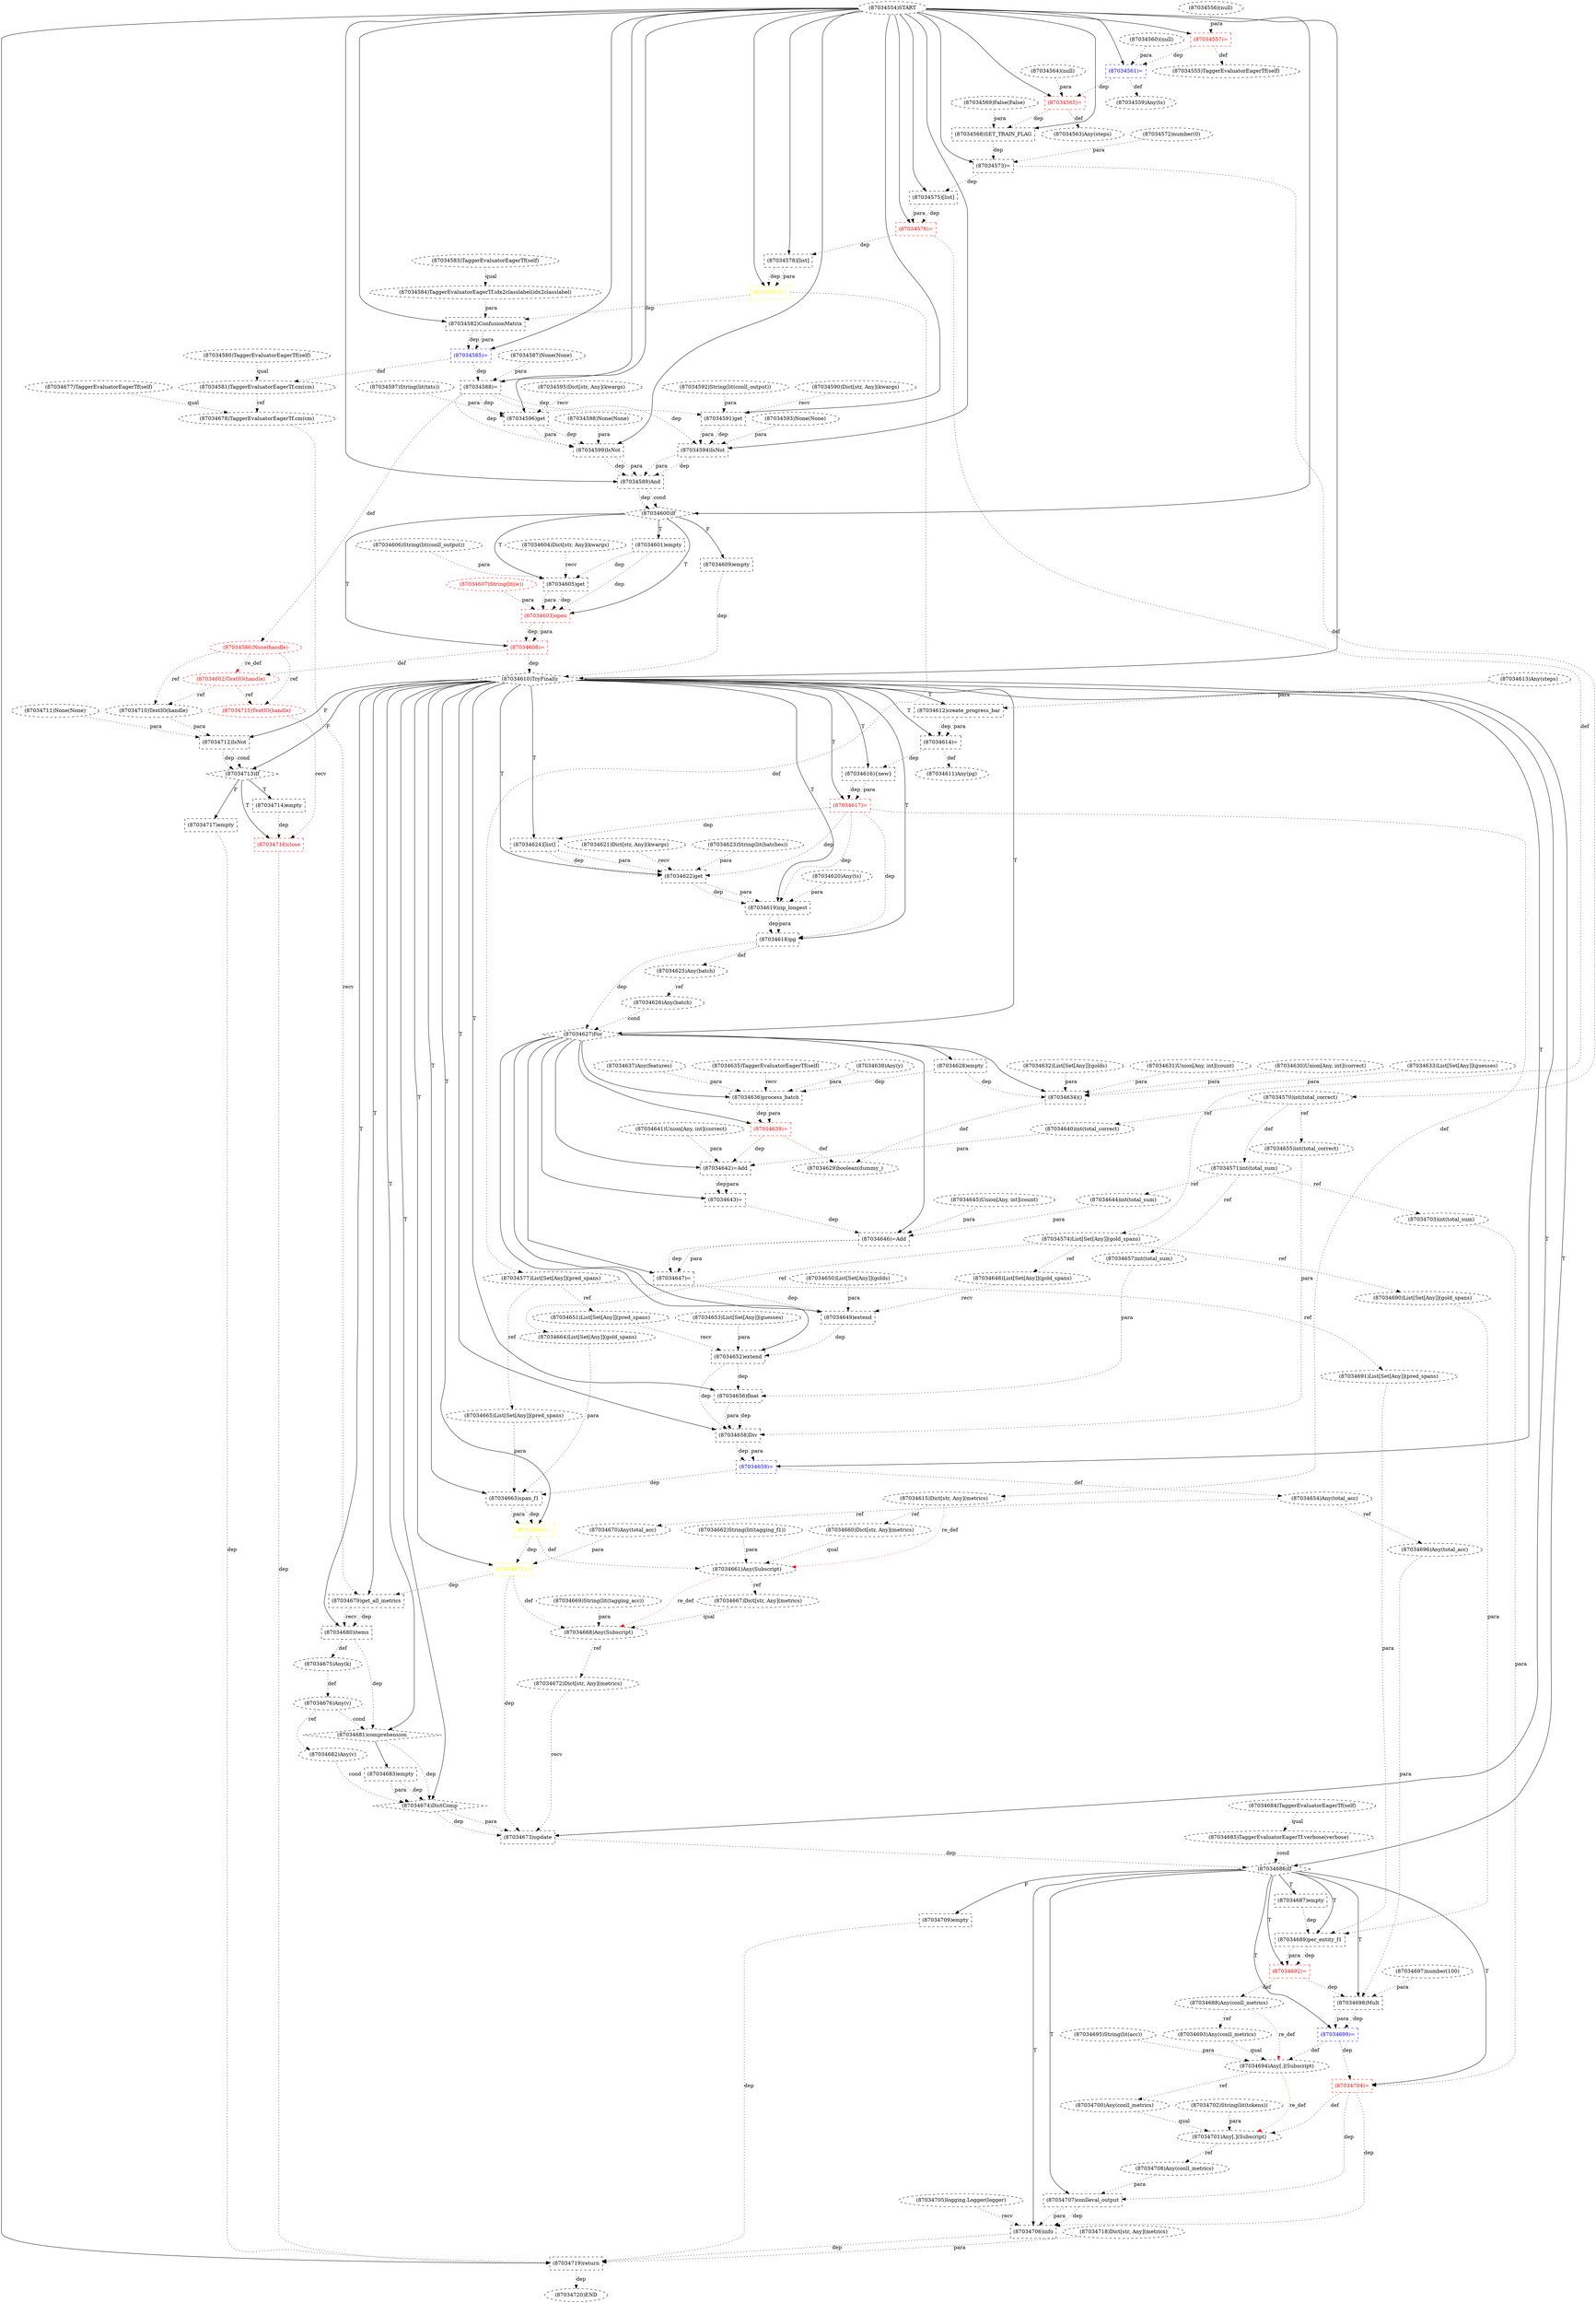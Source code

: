 digraph G {
1 [label="(87034709)empty" shape=box style=dashed]
2 [label="(87034637)Any(features)" shape=ellipse style=dashed]
3 [label="(87034604)Dict[str, Any](kwargs)" shape=ellipse style=dashed]
4 [label="(87034700)Any(conll_metrics)" shape=ellipse style=dashed]
5 [label="(87034625)Any(batch)" shape=ellipse style=dashed]
6 [label="(87034687)empty" shape=box style=dashed]
7 [label="(87034613)Any(steps)" shape=ellipse style=dashed]
8 [label="(87034720)END" style=dashed]
9 [label="(87034580)TaggerEvaluatorEagerTf(self)" shape=ellipse style=dashed]
10 [label="(87034650)List[Set[Any]](golds)" shape=ellipse style=dashed]
11 [label="(87034674)DictComp" shape=diamond style=dashed]
12 [label="(87034707)conlleval_output" shape=box style=dashed]
13 [label="(87034609)empty" shape=box style=dashed]
14 [label="(87034559)Any(ts)" shape=ellipse style=dashed]
15 [label="(87034601)empty" shape=box style=dashed]
16 [label="(87034698)Mult" shape=box style=dashed]
17 [label="(87034572)number(0)" shape=ellipse style=dashed]
18 [label="(87034581)TaggerEvaluatorEagerTf.cm(cm)" shape=ellipse style=dashed]
19 [label="(87034596)get" shape=box style=dashed]
20 [label="(87034622)get" shape=box style=dashed]
21 [label="(87034619)zip_longest" shape=box style=dashed]
22 [label="(87034568)SET_TRAIN_FLAG" shape=box style=dashed]
23 [label="(87034585)=" shape=box style=dashed color=blue fontcolor=blue]
24 [label="(87034643)=" shape=box style=dashed]
25 [label="(87034663)span_f1" shape=box style=dashed]
26 [label="(87034576)=" shape=box style=dashed color=red fontcolor=red]
27 [label="(87034703)int(total_sum)" shape=ellipse style=dashed]
28 [label="(87034605)get" shape=box style=dashed]
29 [label="(87034640)int(total_correct)" shape=ellipse style=dashed]
30 [label="(87034645)Union[Any, int](count)" shape=ellipse style=dashed]
31 [label="(87034714)empty" shape=box style=dashed]
32 [label="(87034571)int(total_sum)" shape=ellipse style=dashed]
33 [label="(87034632)List[Set[Any]](golds)" shape=ellipse style=dashed]
34 [label="(87034706)info" shape=box style=dashed]
35 [label="(87034621)Dict[str, Any](kwargs)" shape=ellipse style=dashed]
36 [label="(87034593)None(None)" shape=ellipse style=dashed]
37 [label="(87034603)open" shape=box style=dashed color=red fontcolor=red]
38 [label="(87034658)Div" shape=box style=dashed]
39 [label="(87034704)=" shape=box style=dashed color=red fontcolor=red]
40 [label="(87034662)String(lit(tagging_f1))" shape=ellipse style=dashed]
41 [label="(87034676)Any(v)" shape=ellipse style=dashed]
42 [label="(87034582)ConfusionMatrix" shape=box style=dashed]
43 [label="(87034615)Dict[str, Any](metrics)" shape=ellipse style=dashed]
44 [label="(87034588)=" shape=box style=dashed color=black fontcolor=black]
45 [label="(87034591)get" shape=box style=dashed]
46 [label="(87034592)String(lit(conll_output))" shape=ellipse style=dashed]
47 [label="(87034718)Dict[str, Any](metrics)" shape=ellipse style=dashed]
48 [label="(87034589)And" shape=box style=dashed]
49 [label="(87034652)extend" shape=box style=dashed]
50 [label="(87034656)float" shape=box style=dashed]
51 [label="(87034634)()" shape=box style=dashed]
52 [label="(87034666)=" shape=box style=dashed color=yellow fontcolor=yellow]
53 [label="(87034696)Any(total_acc)" shape=ellipse style=dashed]
54 [label="(87034690)List[Set[Any]](gold_spans)" shape=ellipse style=dashed]
55 [label="(87034715)TextIO(handle)" shape=ellipse style=dashed color=red fontcolor=red]
56 [label="(87034660)Dict[str, Any](metrics)" shape=ellipse style=dashed]
57 [label="(87034673)update" shape=box style=dashed]
58 [label="(87034644)int(total_sum)" shape=ellipse style=dashed]
59 [label="(87034659)=" shape=box style=dashed color=blue fontcolor=blue]
60 [label="(87034695)String(lit(acc))" shape=ellipse style=dashed]
61 [label="(87034626)Any(batch)" shape=ellipse style=dashed]
62 [label="(87034563)Any(steps)" shape=ellipse style=dashed]
63 [label="(87034570)int(total_correct)" shape=ellipse style=dashed]
64 [label="(87034595)Dict[str, Any](kwargs)" shape=ellipse style=dashed]
65 [label="(87034646)=Add" shape=box style=dashed]
66 [label="(87034670)Any(total_acc)" shape=ellipse style=dashed]
67 [label="(87034651)List[Set[Any]](pred_spans)" shape=ellipse style=dashed]
68 [label="(87034675)Any(k)" shape=ellipse style=dashed]
69 [label="(87034712)IsNot" shape=box style=dashed]
70 [label="(87034586)None(handle)" shape=ellipse style=dashed color=red fontcolor=red]
71 [label="(87034608)=" shape=box style=dashed color=red fontcolor=red]
72 [label="(87034565)=" shape=box style=dashed color=red fontcolor=red]
73 [label="(87034607)String(lit(w))" shape=ellipse style=dashed color=red fontcolor=red]
74 [label="(87034614)=" shape=box style=dashed color=black fontcolor=black]
75 [label="(87034624)[list]" shape=box style=dashed]
76 [label="(87034688)Any(conll_metrics)" shape=ellipse style=dashed]
77 [label="(87034602)TextIO(handle)" shape=ellipse style=dashed color=red fontcolor=red]
78 [label="(87034653)List[Set[Any]](guesses)" shape=ellipse style=dashed]
79 [label="(87034705)logging.Logger(logger)" shape=ellipse style=dashed]
80 [label="(87034664)List[Set[Any]](gold_spans)" shape=ellipse style=dashed]
81 [label="(87034691)List[Set[Any]](pred_spans)" shape=ellipse style=dashed]
82 [label="(87034569)False(False)" shape=ellipse style=dashed]
83 [label="(87034564)(null)" shape=ellipse style=dashed]
84 [label="(87034597)String(lit(txts))" shape=ellipse style=dashed]
85 [label="(87034590)Dict[str, Any](kwargs)" shape=ellipse style=dashed]
86 [label="(87034648)List[Set[Any]](gold_spans)" shape=ellipse style=dashed]
87 [label="(87034689)per_entity_f1" shape=box style=dashed]
88 [label="(87034713)If" shape=diamond style=dashed]
89 [label="(87034636)process_batch" shape=box style=dashed]
90 [label="(87034694)Any[.](Subscript)" shape=ellipse style=dashed]
91 [label="(87034702)String(lit(tokens))" shape=ellipse style=dashed]
92 [label="(87034610)TryFinally" shape=diamond style=dashed]
93 [label="(87034631)Union[Any, int](count)" shape=ellipse style=dashed]
94 [label="(87034680)items" shape=box style=dashed]
95 [label="(87034682)Any(v)" shape=ellipse style=dashed]
96 [label="(87034627)For" shape=diamond style=dashed]
97 [label="(87034635)TaggerEvaluatorEagerTf(self)" shape=ellipse style=dashed]
98 [label="(87034600)If" shape=diamond style=dashed]
99 [label="(87034677)TaggerEvaluatorEagerTf(self)" shape=ellipse style=dashed]
100 [label="(87034686)If" shape=diamond style=dashed]
101 [label="(87034710)TextIO(handle)" shape=ellipse style=dashed]
102 [label="(87034654)Any(total_acc)" shape=ellipse style=dashed]
103 [label="(87034669)String(lit(tagging_acc))" shape=ellipse style=dashed]
104 [label="(87034708)Any(conll_metrics)" shape=ellipse style=dashed]
105 [label="(87034579)=" shape=box style=dashed color=yellow fontcolor=yellow]
106 [label="(87034561)=" shape=box style=dashed color=blue fontcolor=blue]
107 [label="(87034711)None(None)" shape=ellipse style=dashed]
108 [label="(87034630)Union[Any, int](correct)" shape=ellipse style=dashed]
109 [label="(87034665)List[Set[Any]](pred_spans)" shape=ellipse style=dashed]
110 [label="(87034556)(null)" shape=ellipse style=dashed]
111 [label="(87034683)empty" shape=box style=dashed]
112 [label="(87034574)List[Set[Any]](gold_spans)" shape=ellipse style=dashed]
113 [label="(87034606)String(lit(conll_output))" shape=ellipse style=dashed]
114 [label="(87034611)Any(pg)" shape=ellipse style=dashed]
115 [label="(87034679)get_all_metrics" shape=box style=dashed]
116 [label="(87034577)List[Set[Any]](pred_spans)" shape=ellipse style=dashed]
117 [label="(87034638)Any(y)" shape=ellipse style=dashed]
118 [label="(87034628)empty" shape=box style=dashed]
119 [label="(87034668)Any(Subscript)" shape=ellipse style=dashed]
120 [label="(87034657)int(total_sum)" shape=ellipse style=dashed]
121 [label="(87034697)number(100)" shape=ellipse style=dashed]
122 [label="(87034701)Any[.](Subscript)" shape=ellipse style=dashed]
123 [label="(87034692)=" shape=box style=dashed color=red fontcolor=red]
124 [label="(87034647)=" shape=box style=dashed]
125 [label="(87034555)TaggerEvaluatorEagerTf(self)" shape=ellipse style=dashed]
126 [label="(87034639)=" shape=box style=dashed color=red fontcolor=red]
127 [label="(87034684)TaggerEvaluatorEagerTf(self)" shape=ellipse style=dashed]
128 [label="(87034661)Any(Subscript)" shape=ellipse style=dashed]
129 [label="(87034667)Dict[str, Any](metrics)" shape=ellipse style=dashed]
130 [label="(87034693)Any(conll_metrics)" shape=ellipse style=dashed]
131 [label="(87034554)START" style=dashed]
132 [label="(87034573)=" shape=box style=dashed color=black fontcolor=black]
133 [label="(87034672)Dict[str, Any](metrics)" shape=ellipse style=dashed]
134 [label="(87034716)close" shape=box style=dashed color=red fontcolor=red]
135 [label="(87034671)=" shape=box style=dashed color=yellow fontcolor=yellow]
136 [label="(87034685)TaggerEvaluatorEagerTf.verbose(verbose)" shape=ellipse style=dashed]
137 [label="(87034599)IsNot" shape=box style=dashed]
138 [label="(87034642)=Add" shape=box style=dashed]
139 [label="(87034598)None(None)" shape=ellipse style=dashed]
140 [label="(87034678)TaggerEvaluatorEagerTf.cm(cm)" shape=ellipse style=dashed]
141 [label="(87034612)create_progress_bar" shape=box style=dashed]
142 [label="(87034655)int(total_correct)" shape=ellipse style=dashed]
143 [label="(87034649)extend" shape=box style=dashed]
144 [label="(87034633)List[Set[Any]](guesses)" shape=ellipse style=dashed]
145 [label="(87034618)pg" shape=box style=dashed]
146 [label="(87034717)empty" shape=box style=dashed]
147 [label="(87034575)[list]" shape=box style=dashed]
148 [label="(87034641)Union[Any, int](correct)" shape=ellipse style=dashed]
149 [label="(87034719)return" shape=box style=dashed]
150 [label="(87034616){new}" shape=box style=dashed]
151 [label="(87034681)comprehension" shape=diamond style=dashed]
152 [label="(87034699)=" shape=box style=dashed color=blue fontcolor=blue]
153 [label="(87034583)TaggerEvaluatorEagerTf(self)" shape=ellipse style=dashed]
154 [label="(87034594)IsNot" shape=box style=dashed]
155 [label="(87034578)[list]" shape=box style=dashed]
156 [label="(87034584)TaggerEvaluatorEagerTf.idx2classlabel(idx2classlabel)" shape=ellipse style=dashed]
157 [label="(87034560)(null)" shape=ellipse style=dashed]
158 [label="(87034617)=" shape=box style=dashed color=red fontcolor=red]
159 [label="(87034557)=" shape=box style=dashed color=red fontcolor=red]
160 [label="(87034629)boolean(dummy_)" shape=ellipse style=dashed]
161 [label="(87034587)None(None)" shape=ellipse style=dashed]
162 [label="(87034623)String(lit(batches))" shape=ellipse style=dashed]
163 [label="(87034620)Any(ts)" shape=ellipse style=dashed]
100 -> 1 [label="F"];
90 -> 4 [label="ref" style=dotted];
145 -> 5 [label="def" style=dotted];
100 -> 6 [label="T"];
149 -> 8 [label="dep" style=dotted];
92 -> 11 [label="T"];
95 -> 11 [label="cond" style=dotted];
151 -> 11 [label="dep" style=dotted];
111 -> 11 [label="dep" style=dotted];
111 -> 11 [label="para" style=dotted];
100 -> 12 [label="T"];
104 -> 12 [label="para" style=dotted];
39 -> 12 [label="dep" style=dotted];
98 -> 13 [label="F"];
106 -> 14 [label="def" style=dotted];
98 -> 15 [label="T"];
100 -> 16 [label="T"];
53 -> 16 [label="para" style=dotted];
121 -> 16 [label="para" style=dotted];
123 -> 16 [label="dep" style=dotted];
9 -> 18 [label="qual" style=dotted];
23 -> 18 [label="def" style=dotted];
131 -> 19 [label="" style=solid];
64 -> 19 [label="recv" style=dotted];
84 -> 19 [label="para" style=dotted];
44 -> 19 [label="dep" style=dotted];
92 -> 20 [label="T"];
35 -> 20 [label="recv" style=dotted];
162 -> 20 [label="para" style=dotted];
75 -> 20 [label="dep" style=dotted];
75 -> 20 [label="para" style=dotted];
158 -> 20 [label="dep" style=dotted];
92 -> 21 [label="T"];
163 -> 21 [label="para" style=dotted];
20 -> 21 [label="dep" style=dotted];
20 -> 21 [label="para" style=dotted];
158 -> 21 [label="dep" style=dotted];
131 -> 22 [label="" style=solid];
82 -> 22 [label="para" style=dotted];
72 -> 22 [label="dep" style=dotted];
131 -> 23 [label="" style=solid];
42 -> 23 [label="dep" style=dotted];
42 -> 23 [label="para" style=dotted];
96 -> 24 [label="" style=solid];
138 -> 24 [label="dep" style=dotted];
138 -> 24 [label="para" style=dotted];
92 -> 25 [label="T"];
80 -> 25 [label="para" style=dotted];
109 -> 25 [label="para" style=dotted];
59 -> 25 [label="dep" style=dotted];
131 -> 26 [label="" style=solid];
147 -> 26 [label="dep" style=dotted];
147 -> 26 [label="para" style=dotted];
32 -> 27 [label="ref" style=dotted];
98 -> 28 [label="T"];
3 -> 28 [label="recv" style=dotted];
113 -> 28 [label="para" style=dotted];
15 -> 28 [label="dep" style=dotted];
63 -> 29 [label="ref" style=dotted];
88 -> 31 [label="T"];
63 -> 32 [label="def" style=dotted];
100 -> 34 [label="T"];
79 -> 34 [label="recv" style=dotted];
12 -> 34 [label="dep" style=dotted];
12 -> 34 [label="para" style=dotted];
39 -> 34 [label="dep" style=dotted];
98 -> 37 [label="T"];
28 -> 37 [label="dep" style=dotted];
28 -> 37 [label="para" style=dotted];
73 -> 37 [label="para" style=dotted];
15 -> 37 [label="dep" style=dotted];
92 -> 38 [label="T"];
142 -> 38 [label="para" style=dotted];
50 -> 38 [label="dep" style=dotted];
50 -> 38 [label="para" style=dotted];
49 -> 38 [label="dep" style=dotted];
100 -> 39 [label="T"];
27 -> 39 [label="para" style=dotted];
152 -> 39 [label="dep" style=dotted];
68 -> 41 [label="def" style=dotted];
131 -> 42 [label="" style=solid];
156 -> 42 [label="para" style=dotted];
105 -> 42 [label="dep" style=dotted];
158 -> 43 [label="def" style=dotted];
131 -> 44 [label="" style=solid];
161 -> 44 [label="para" style=dotted];
23 -> 44 [label="dep" style=dotted];
131 -> 45 [label="" style=solid];
85 -> 45 [label="recv" style=dotted];
46 -> 45 [label="para" style=dotted];
44 -> 45 [label="dep" style=dotted];
131 -> 48 [label="" style=solid];
154 -> 48 [label="dep" style=dotted];
154 -> 48 [label="para" style=dotted];
137 -> 48 [label="dep" style=dotted];
137 -> 48 [label="para" style=dotted];
96 -> 49 [label="" style=solid];
67 -> 49 [label="recv" style=dotted];
78 -> 49 [label="para" style=dotted];
143 -> 49 [label="dep" style=dotted];
92 -> 50 [label="T"];
120 -> 50 [label="para" style=dotted];
49 -> 50 [label="dep" style=dotted];
96 -> 51 [label="" style=solid];
108 -> 51 [label="para" style=dotted];
93 -> 51 [label="para" style=dotted];
33 -> 51 [label="para" style=dotted];
144 -> 51 [label="para" style=dotted];
118 -> 51 [label="dep" style=dotted];
92 -> 52 [label="T"];
25 -> 52 [label="dep" style=dotted];
25 -> 52 [label="para" style=dotted];
102 -> 53 [label="ref" style=dotted];
112 -> 54 [label="ref" style=dotted];
70 -> 55 [label="ref" style=dotted];
77 -> 55 [label="ref" style=dotted];
43 -> 56 [label="ref" style=dotted];
92 -> 57 [label="T"];
133 -> 57 [label="recv" style=dotted];
11 -> 57 [label="dep" style=dotted];
11 -> 57 [label="para" style=dotted];
135 -> 57 [label="dep" style=dotted];
32 -> 58 [label="ref" style=dotted];
92 -> 59 [label="T"];
38 -> 59 [label="dep" style=dotted];
38 -> 59 [label="para" style=dotted];
5 -> 61 [label="ref" style=dotted];
72 -> 62 [label="def" style=dotted];
132 -> 63 [label="def" style=dotted];
96 -> 65 [label="" style=solid];
58 -> 65 [label="para" style=dotted];
30 -> 65 [label="para" style=dotted];
24 -> 65 [label="dep" style=dotted];
102 -> 66 [label="ref" style=dotted];
116 -> 67 [label="ref" style=dotted];
94 -> 68 [label="def" style=dotted];
92 -> 69 [label="F"];
101 -> 69 [label="para" style=dotted];
107 -> 69 [label="para" style=dotted];
44 -> 70 [label="def" style=dotted];
98 -> 71 [label="T"];
37 -> 71 [label="dep" style=dotted];
37 -> 71 [label="para" style=dotted];
131 -> 72 [label="" style=solid];
83 -> 72 [label="para" style=dotted];
106 -> 72 [label="dep" style=dotted];
92 -> 74 [label="T"];
141 -> 74 [label="dep" style=dotted];
141 -> 74 [label="para" style=dotted];
92 -> 75 [label="T"];
158 -> 75 [label="dep" style=dotted];
123 -> 76 [label="def" style=dotted];
71 -> 77 [label="def" style=dotted];
70 -> 77 [label="re_def" style=dotted color=red];
112 -> 80 [label="ref" style=dotted];
116 -> 81 [label="ref" style=dotted];
112 -> 86 [label="ref" style=dotted];
100 -> 87 [label="T"];
54 -> 87 [label="para" style=dotted];
81 -> 87 [label="para" style=dotted];
6 -> 87 [label="dep" style=dotted];
92 -> 88 [label="F"];
69 -> 88 [label="dep" style=dotted];
69 -> 88 [label="cond" style=dotted];
96 -> 89 [label="" style=solid];
97 -> 89 [label="recv" style=dotted];
2 -> 89 [label="para" style=dotted];
117 -> 89 [label="para" style=dotted];
118 -> 89 [label="dep" style=dotted];
130 -> 90 [label="qual" style=dotted];
60 -> 90 [label="para" style=dotted];
152 -> 90 [label="def" style=dotted];
76 -> 90 [label="re_def" style=dotted color=red];
131 -> 92 [label="" style=solid];
71 -> 92 [label="dep" style=dotted];
13 -> 92 [label="dep" style=dotted];
92 -> 94 [label="T"];
115 -> 94 [label="dep" style=dotted];
115 -> 94 [label="recv" style=dotted];
41 -> 95 [label="ref" style=dotted];
92 -> 96 [label="T"];
145 -> 96 [label="dep" style=dotted];
61 -> 96 [label="cond" style=dotted];
131 -> 98 [label="" style=solid];
48 -> 98 [label="dep" style=dotted];
48 -> 98 [label="cond" style=dotted];
92 -> 100 [label="T"];
136 -> 100 [label="cond" style=dotted];
57 -> 100 [label="dep" style=dotted];
70 -> 101 [label="ref" style=dotted];
77 -> 101 [label="ref" style=dotted];
59 -> 102 [label="def" style=dotted];
122 -> 104 [label="ref" style=dotted];
131 -> 105 [label="" style=solid];
155 -> 105 [label="dep" style=dotted];
155 -> 105 [label="para" style=dotted];
131 -> 106 [label="" style=solid];
157 -> 106 [label="para" style=dotted];
159 -> 106 [label="dep" style=dotted];
116 -> 109 [label="ref" style=dotted];
151 -> 111 [label="" style=solid];
26 -> 112 [label="def" style=dotted];
74 -> 114 [label="def" style=dotted];
92 -> 115 [label="T"];
140 -> 115 [label="recv" style=dotted];
135 -> 115 [label="dep" style=dotted];
105 -> 116 [label="def" style=dotted];
96 -> 118 [label="" style=solid];
129 -> 119 [label="qual" style=dotted];
103 -> 119 [label="para" style=dotted];
135 -> 119 [label="def" style=dotted];
128 -> 119 [label="re_def" style=dotted color=red];
32 -> 120 [label="ref" style=dotted];
4 -> 122 [label="qual" style=dotted];
91 -> 122 [label="para" style=dotted];
39 -> 122 [label="def" style=dotted];
90 -> 122 [label="re_def" style=dotted color=red];
100 -> 123 [label="T"];
87 -> 123 [label="dep" style=dotted];
87 -> 123 [label="para" style=dotted];
96 -> 124 [label="" style=solid];
65 -> 124 [label="dep" style=dotted];
65 -> 124 [label="para" style=dotted];
159 -> 125 [label="def" style=dotted];
96 -> 126 [label="" style=solid];
89 -> 126 [label="dep" style=dotted];
89 -> 126 [label="para" style=dotted];
56 -> 128 [label="qual" style=dotted];
40 -> 128 [label="para" style=dotted];
52 -> 128 [label="def" style=dotted];
43 -> 128 [label="re_def" style=dotted color=red];
128 -> 129 [label="ref" style=dotted];
76 -> 130 [label="ref" style=dotted];
131 -> 132 [label="" style=solid];
17 -> 132 [label="para" style=dotted];
22 -> 132 [label="dep" style=dotted];
119 -> 133 [label="ref" style=dotted];
88 -> 134 [label="T"];
55 -> 134 [label="recv" style=dotted];
31 -> 134 [label="dep" style=dotted];
92 -> 135 [label="T"];
66 -> 135 [label="para" style=dotted];
52 -> 135 [label="dep" style=dotted];
127 -> 136 [label="qual" style=dotted];
131 -> 137 [label="" style=solid];
19 -> 137 [label="dep" style=dotted];
19 -> 137 [label="para" style=dotted];
139 -> 137 [label="para" style=dotted];
44 -> 137 [label="dep" style=dotted];
96 -> 138 [label="" style=solid];
29 -> 138 [label="para" style=dotted];
148 -> 138 [label="para" style=dotted];
126 -> 138 [label="dep" style=dotted];
99 -> 140 [label="qual" style=dotted];
18 -> 140 [label="ref" style=dotted];
92 -> 141 [label="T"];
7 -> 141 [label="para" style=dotted];
63 -> 142 [label="ref" style=dotted];
96 -> 143 [label="" style=solid];
86 -> 143 [label="recv" style=dotted];
10 -> 143 [label="para" style=dotted];
124 -> 143 [label="dep" style=dotted];
92 -> 145 [label="T"];
21 -> 145 [label="dep" style=dotted];
21 -> 145 [label="para" style=dotted];
158 -> 145 [label="dep" style=dotted];
88 -> 146 [label="F"];
131 -> 147 [label="" style=solid];
132 -> 147 [label="dep" style=dotted];
131 -> 149 [label="" style=solid];
47 -> 149 [label="para" style=dotted];
1 -> 149 [label="dep" style=dotted];
146 -> 149 [label="dep" style=dotted];
34 -> 149 [label="dep" style=dotted];
134 -> 149 [label="dep" style=dotted];
92 -> 150 [label="T"];
74 -> 150 [label="dep" style=dotted];
92 -> 151 [label="T"];
94 -> 151 [label="dep" style=dotted];
41 -> 151 [label="cond" style=dotted];
100 -> 152 [label="T"];
16 -> 152 [label="dep" style=dotted];
16 -> 152 [label="para" style=dotted];
131 -> 154 [label="" style=solid];
45 -> 154 [label="dep" style=dotted];
45 -> 154 [label="para" style=dotted];
36 -> 154 [label="para" style=dotted];
44 -> 154 [label="dep" style=dotted];
131 -> 155 [label="" style=solid];
26 -> 155 [label="dep" style=dotted];
153 -> 156 [label="qual" style=dotted];
92 -> 158 [label="T"];
150 -> 158 [label="dep" style=dotted];
150 -> 158 [label="para" style=dotted];
131 -> 159 [label="" style=solid];
110 -> 159 [label="para" style=dotted];
51 -> 160 [label="def" style=dotted];
126 -> 160 [label="def" style=dotted];
}